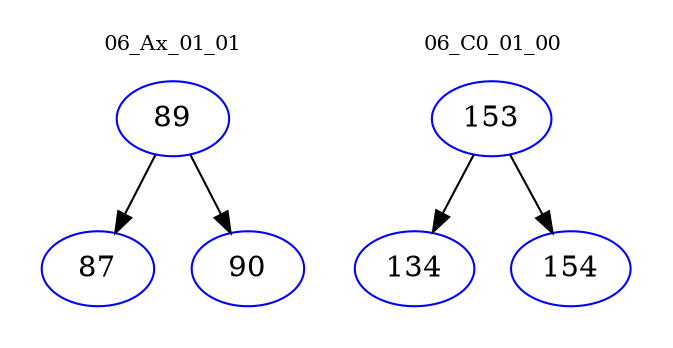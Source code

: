 digraph{
subgraph cluster_0 {
color = white
label = "06_Ax_01_01";
fontsize=10;
T0_89 [label="89", color="blue"]
T0_89 -> T0_87 [color="black"]
T0_87 [label="87", color="blue"]
T0_89 -> T0_90 [color="black"]
T0_90 [label="90", color="blue"]
}
subgraph cluster_1 {
color = white
label = "06_C0_01_00";
fontsize=10;
T1_153 [label="153", color="blue"]
T1_153 -> T1_134 [color="black"]
T1_134 [label="134", color="blue"]
T1_153 -> T1_154 [color="black"]
T1_154 [label="154", color="blue"]
}
}
